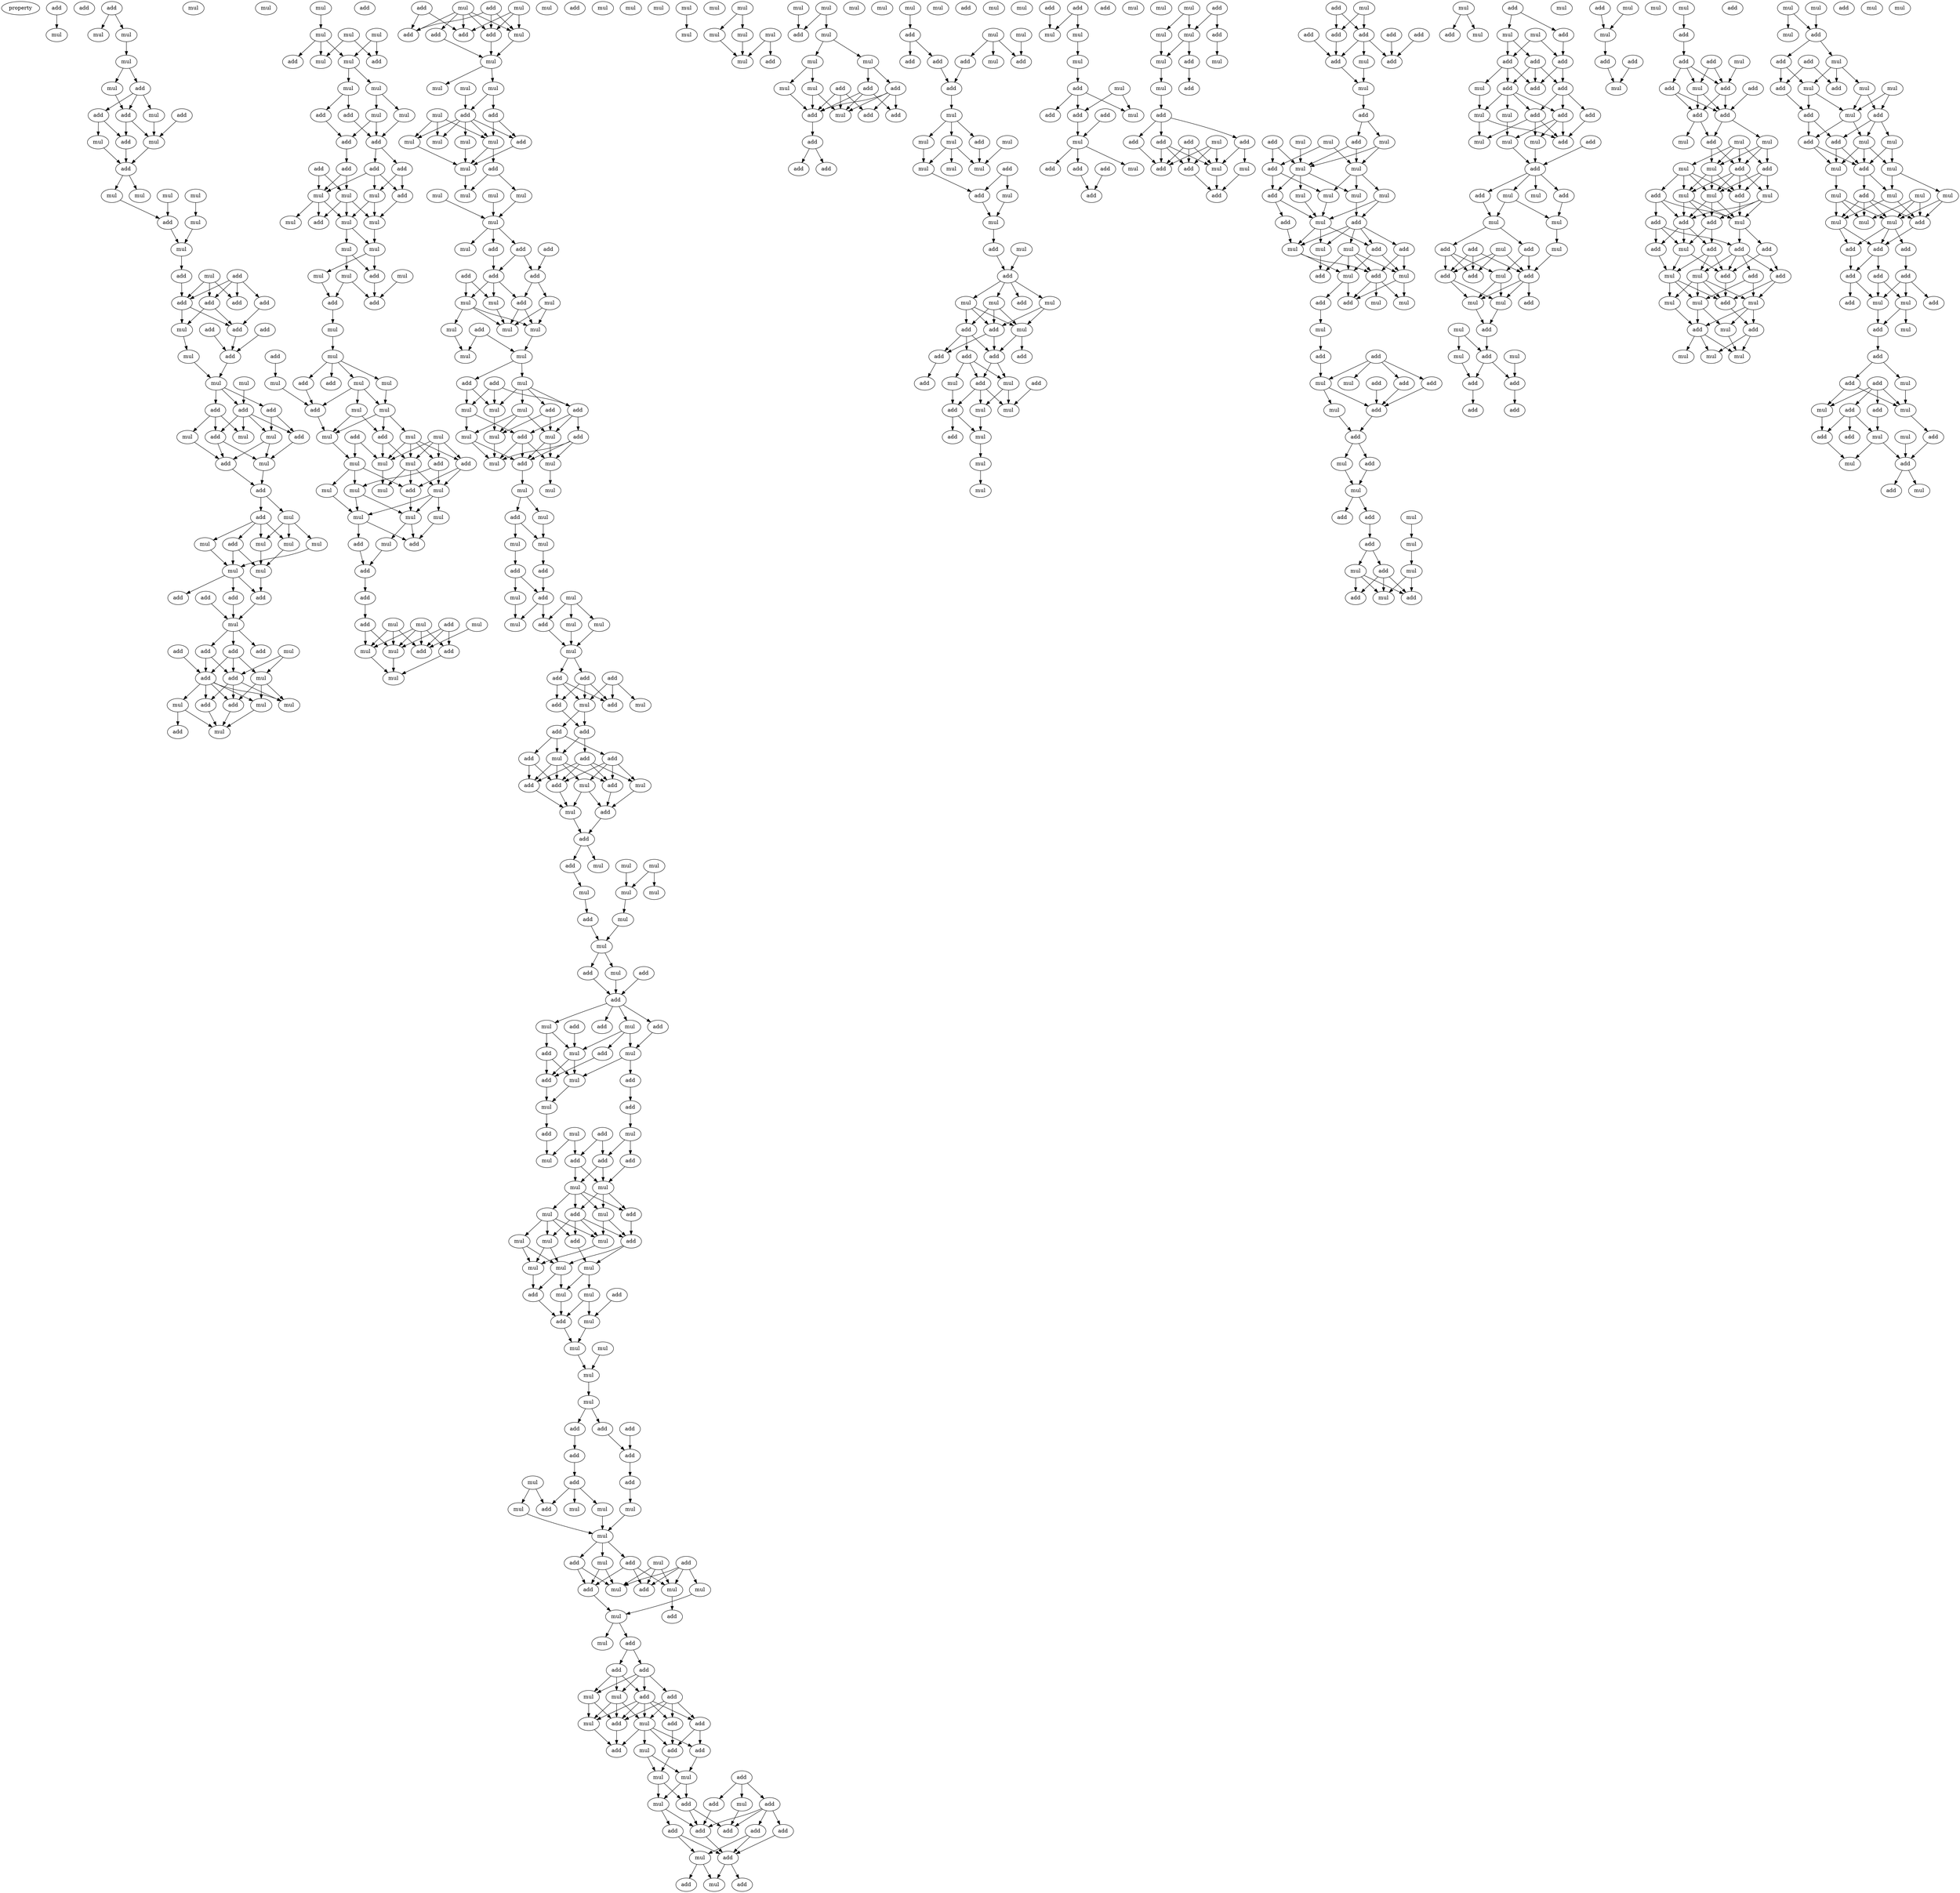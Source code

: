 digraph {
    node [fontcolor=black]
    property [mul=2,lf=1.8]
    0 [ label = add ];
    1 [ label = mul ];
    2 [ label = add ];
    3 [ label = add ];
    4 [ label = mul ];
    5 [ label = mul ];
    6 [ label = mul ];
    7 [ label = mul ];
    8 [ label = mul ];
    9 [ label = add ];
    10 [ label = add ];
    11 [ label = mul ];
    12 [ label = add ];
    13 [ label = add ];
    14 [ label = add ];
    15 [ label = mul ];
    16 [ label = mul ];
    17 [ label = mul ];
    18 [ label = add ];
    19 [ label = mul ];
    20 [ label = mul ];
    21 [ label = mul ];
    22 [ label = mul ];
    23 [ label = mul ];
    24 [ label = add ];
    25 [ label = mul ];
    26 [ label = mul ];
    27 [ label = add ];
    28 [ label = add ];
    29 [ label = add ];
    30 [ label = add ];
    31 [ label = add ];
    32 [ label = add ];
    33 [ label = add ];
    34 [ label = mul ];
    35 [ label = add ];
    36 [ label = add ];
    37 [ label = mul ];
    38 [ label = add ];
    39 [ label = mul ];
    40 [ label = mul ];
    41 [ label = add ];
    42 [ label = add ];
    43 [ label = add ];
    44 [ label = mul ];
    45 [ label = mul ];
    46 [ label = add ];
    47 [ label = add ];
    48 [ label = mul ];
    49 [ label = mul ];
    50 [ label = add ];
    51 [ label = add ];
    52 [ label = add ];
    53 [ label = mul ];
    54 [ label = mul ];
    55 [ label = mul ];
    56 [ label = add ];
    57 [ label = mul ];
    58 [ label = mul ];
    59 [ label = mul ];
    60 [ label = mul ];
    61 [ label = add ];
    62 [ label = add ];
    63 [ label = add ];
    64 [ label = add ];
    65 [ label = mul ];
    66 [ label = add ];
    67 [ label = mul ];
    68 [ label = add ];
    69 [ label = add ];
    70 [ label = add ];
    71 [ label = mul ];
    72 [ label = add ];
    73 [ label = add ];
    74 [ label = add ];
    75 [ label = mul ];
    76 [ label = add ];
    77 [ label = mul ];
    78 [ label = mul ];
    79 [ label = mul ];
    80 [ label = add ];
    81 [ label = mul ];
    82 [ label = mul ];
    83 [ label = mul ];
    84 [ label = mul ];
    85 [ label = add ];
    86 [ label = mul ];
    87 [ label = mul ];
    88 [ label = add ];
    89 [ label = mul ];
    90 [ label = mul ];
    91 [ label = add ];
    92 [ label = mul ];
    93 [ label = add ];
    94 [ label = mul ];
    95 [ label = add ];
    96 [ label = add ];
    97 [ label = add ];
    98 [ label = add ];
    99 [ label = add ];
    100 [ label = add ];
    101 [ label = mul ];
    102 [ label = mul ];
    103 [ label = mul ];
    104 [ label = add ];
    105 [ label = mul ];
    106 [ label = add ];
    107 [ label = mul ];
    108 [ label = mul ];
    109 [ label = mul ];
    110 [ label = mul ];
    111 [ label = mul ];
    112 [ label = mul ];
    113 [ label = add ];
    114 [ label = mul ];
    115 [ label = add ];
    116 [ label = add ];
    117 [ label = add ];
    118 [ label = mul ];
    119 [ label = mul ];
    120 [ label = add ];
    121 [ label = mul ];
    122 [ label = add ];
    123 [ label = add ];
    124 [ label = mul ];
    125 [ label = mul ];
    126 [ label = mul ];
    127 [ label = add ];
    128 [ label = mul ];
    129 [ label = mul ];
    130 [ label = mul ];
    131 [ label = add ];
    132 [ label = mul ];
    133 [ label = add ];
    134 [ label = mul ];
    135 [ label = mul ];
    136 [ label = add ];
    137 [ label = mul ];
    138 [ label = add ];
    139 [ label = mul ];
    140 [ label = mul ];
    141 [ label = mul ];
    142 [ label = mul ];
    143 [ label = add ];
    144 [ label = mul ];
    145 [ label = mul ];
    146 [ label = mul ];
    147 [ label = add ];
    148 [ label = add ];
    149 [ label = mul ];
    150 [ label = add ];
    151 [ label = add ];
    152 [ label = add ];
    153 [ label = mul ];
    154 [ label = mul ];
    155 [ label = add ];
    156 [ label = mul ];
    157 [ label = add ];
    158 [ label = add ];
    159 [ label = mul ];
    160 [ label = mul ];
    161 [ label = mul ];
    162 [ label = add ];
    163 [ label = mul ];
    164 [ label = add ];
    165 [ label = mul ];
    166 [ label = add ];
    167 [ label = add ];
    168 [ label = add ];
    169 [ label = add ];
    170 [ label = mul ];
    171 [ label = mul ];
    172 [ label = mul ];
    173 [ label = mul ];
    174 [ label = mul ];
    175 [ label = add ];
    176 [ label = mul ];
    177 [ label = add ];
    178 [ label = mul ];
    179 [ label = mul ];
    180 [ label = add ];
    181 [ label = mul ];
    182 [ label = mul ];
    183 [ label = mul ];
    184 [ label = add ];
    185 [ label = mul ];
    186 [ label = mul ];
    187 [ label = mul ];
    188 [ label = mul ];
    189 [ label = mul ];
    190 [ label = add ];
    191 [ label = add ];
    192 [ label = mul ];
    193 [ label = mul ];
    194 [ label = add ];
    195 [ label = add ];
    196 [ label = add ];
    197 [ label = add ];
    198 [ label = add ];
    199 [ label = mul ];
    200 [ label = mul ];
    201 [ label = add ];
    202 [ label = mul ];
    203 [ label = add ];
    204 [ label = mul ];
    205 [ label = mul ];
    206 [ label = mul ];
    207 [ label = mul ];
    208 [ label = mul ];
    209 [ label = mul ];
    210 [ label = add ];
    211 [ label = add ];
    212 [ label = add ];
    213 [ label = mul ];
    214 [ label = mul ];
    215 [ label = mul ];
    216 [ label = add ];
    217 [ label = add ];
    218 [ label = mul ];
    219 [ label = mul ];
    220 [ label = add ];
    221 [ label = mul ];
    222 [ label = mul ];
    223 [ label = add ];
    224 [ label = mul ];
    225 [ label = mul ];
    226 [ label = mul ];
    227 [ label = mul ];
    228 [ label = mul ];
    229 [ label = add ];
    230 [ label = mul ];
    231 [ label = mul ];
    232 [ label = add ];
    233 [ label = add ];
    234 [ label = mul ];
    235 [ label = add ];
    236 [ label = mul ];
    237 [ label = mul ];
    238 [ label = mul ];
    239 [ label = mul ];
    240 [ label = add ];
    241 [ label = mul ];
    242 [ label = mul ];
    243 [ label = add ];
    244 [ label = add ];
    245 [ label = add ];
    246 [ label = add ];
    247 [ label = mul ];
    248 [ label = add ];
    249 [ label = mul ];
    250 [ label = add ];
    251 [ label = add ];
    252 [ label = mul ];
    253 [ label = add ];
    254 [ label = add ];
    255 [ label = add ];
    256 [ label = add ];
    257 [ label = mul ];
    258 [ label = add ];
    259 [ label = add ];
    260 [ label = mul ];
    261 [ label = mul ];
    262 [ label = add ];
    263 [ label = add ];
    264 [ label = add ];
    265 [ label = mul ];
    266 [ label = mul ];
    267 [ label = mul ];
    268 [ label = mul ];
    269 [ label = mul ];
    270 [ label = mul ];
    271 [ label = add ];
    272 [ label = mul ];
    273 [ label = mul ];
    274 [ label = mul ];
    275 [ label = add ];
    276 [ label = add ];
    277 [ label = add ];
    278 [ label = mul ];
    279 [ label = add ];
    280 [ label = mul ];
    281 [ label = add ];
    282 [ label = add ];
    283 [ label = add ];
    284 [ label = add ];
    285 [ label = mul ];
    286 [ label = mul ];
    287 [ label = add ];
    288 [ label = add ];
    289 [ label = mul ];
    290 [ label = mul ];
    291 [ label = add ];
    292 [ label = add ];
    293 [ label = add ];
    294 [ label = mul ];
    295 [ label = mul ];
    296 [ label = add ];
    297 [ label = mul ];
    298 [ label = add ];
    299 [ label = add ];
    300 [ label = mul ];
    301 [ label = mul ];
    302 [ label = add ];
    303 [ label = mul ];
    304 [ label = add ];
    305 [ label = mul ];
    306 [ label = mul ];
    307 [ label = mul ];
    308 [ label = mul ];
    309 [ label = add ];
    310 [ label = add ];
    311 [ label = mul ];
    312 [ label = mul ];
    313 [ label = mul ];
    314 [ label = add ];
    315 [ label = add ];
    316 [ label = mul ];
    317 [ label = mul ];
    318 [ label = add ];
    319 [ label = mul ];
    320 [ label = mul ];
    321 [ label = mul ];
    322 [ label = mul ];
    323 [ label = mul ];
    324 [ label = mul ];
    325 [ label = add ];
    326 [ label = add ];
    327 [ label = add ];
    328 [ label = add ];
    329 [ label = add ];
    330 [ label = mul ];
    331 [ label = add ];
    332 [ label = add ];
    333 [ label = mul ];
    334 [ label = add ];
    335 [ label = mul ];
    336 [ label = mul ];
    337 [ label = mul ];
    338 [ label = mul ];
    339 [ label = add ];
    340 [ label = mul ];
    341 [ label = add ];
    342 [ label = add ];
    343 [ label = mul ];
    344 [ label = add ];
    345 [ label = mul ];
    346 [ label = mul ];
    347 [ label = add ];
    348 [ label = mul ];
    349 [ label = mul ];
    350 [ label = add ];
    351 [ label = mul ];
    352 [ label = mul ];
    353 [ label = add ];
    354 [ label = add ];
    355 [ label = add ];
    356 [ label = mul ];
    357 [ label = add ];
    358 [ label = mul ];
    359 [ label = mul ];
    360 [ label = add ];
    361 [ label = add ];
    362 [ label = mul ];
    363 [ label = mul ];
    364 [ label = add ];
    365 [ label = add ];
    366 [ label = add ];
    367 [ label = mul ];
    368 [ label = add ];
    369 [ label = add ];
    370 [ label = mul ];
    371 [ label = mul ];
    372 [ label = add ];
    373 [ label = add ];
    374 [ label = add ];
    375 [ label = mul ];
    376 [ label = mul ];
    377 [ label = add ];
    378 [ label = add ];
    379 [ label = add ];
    380 [ label = add ];
    381 [ label = add ];
    382 [ label = add ];
    383 [ label = mul ];
    384 [ label = add ];
    385 [ label = mul ];
    386 [ label = add ];
    387 [ label = mul ];
    388 [ label = add ];
    389 [ label = mul ];
    390 [ label = mul ];
    391 [ label = mul ];
    392 [ label = mul ];
    393 [ label = add ];
    394 [ label = mul ];
    395 [ label = mul ];
    396 [ label = mul ];
    397 [ label = add ];
    398 [ label = mul ];
    399 [ label = mul ];
    400 [ label = mul ];
    401 [ label = add ];
    402 [ label = mul ];
    403 [ label = mul ];
    404 [ label = add ];
    405 [ label = add ];
    406 [ label = mul ];
    407 [ label = add ];
    408 [ label = add ];
    409 [ label = add ];
    410 [ label = add ];
    411 [ label = add ];
    412 [ label = mul ];
    413 [ label = add ];
    414 [ label = mul ];
    415 [ label = mul ];
    416 [ label = mul ];
    417 [ label = mul ];
    418 [ label = add ];
    419 [ label = add ];
    420 [ label = mul ];
    421 [ label = add ];
    422 [ label = add ];
    423 [ label = add ];
    424 [ label = add ];
    425 [ label = mul ];
    426 [ label = mul ];
    427 [ label = add ];
    428 [ label = mul ];
    429 [ label = mul ];
    430 [ label = mul ];
    431 [ label = mul ];
    432 [ label = add ];
    433 [ label = mul ];
    434 [ label = mul ];
    435 [ label = add ];
    436 [ label = mul ];
    437 [ label = mul ];
    438 [ label = add ];
    439 [ label = add ];
    440 [ label = mul ];
    441 [ label = add ];
    442 [ label = mul ];
    443 [ label = mul ];
    444 [ label = add ];
    445 [ label = mul ];
    446 [ label = mul ];
    447 [ label = add ];
    448 [ label = add ];
    449 [ label = add ];
    450 [ label = add ];
    451 [ label = add ];
    452 [ label = add ];
    453 [ label = add ];
    454 [ label = mul ];
    455 [ label = add ];
    456 [ label = add ];
    457 [ label = mul ];
    458 [ label = add ];
    459 [ label = mul ];
    460 [ label = mul ];
    461 [ label = add ];
    462 [ label = mul ];
    463 [ label = mul ];
    464 [ label = mul ];
    465 [ label = mul ];
    466 [ label = mul ];
    467 [ label = add ];
    468 [ label = add ];
    469 [ label = add ];
    470 [ label = mul ];
    471 [ label = mul ];
    472 [ label = mul ];
    473 [ label = add ];
    474 [ label = mul ];
    475 [ label = add ];
    476 [ label = mul ];
    477 [ label = add ];
    478 [ label = add ];
    479 [ label = mul ];
    480 [ label = mul ];
    481 [ label = add ];
    482 [ label = add ];
    483 [ label = add ];
    484 [ label = mul ];
    485 [ label = mul ];
    486 [ label = add ];
    487 [ label = mul ];
    488 [ label = add ];
    489 [ label = add ];
    490 [ label = mul ];
    491 [ label = mul ];
    492 [ label = add ];
    493 [ label = mul ];
    494 [ label = mul ];
    495 [ label = add ];
    496 [ label = mul ];
    497 [ label = add ];
    498 [ label = add ];
    499 [ label = add ];
    500 [ label = add ];
    501 [ label = mul ];
    502 [ label = add ];
    503 [ label = mul ];
    504 [ label = mul ];
    505 [ label = add ];
    506 [ label = add ];
    507 [ label = add ];
    508 [ label = mul ];
    509 [ label = add ];
    510 [ label = add ];
    511 [ label = add ];
    512 [ label = add ];
    513 [ label = add ];
    514 [ label = add ];
    515 [ label = mul ];
    516 [ label = add ];
    517 [ label = add ];
    518 [ label = mul ];
    519 [ label = add ];
    520 [ label = mul ];
    521 [ label = add ];
    522 [ label = mul ];
    523 [ label = mul ];
    524 [ label = add ];
    525 [ label = mul ];
    526 [ label = mul ];
    527 [ label = add ];
    528 [ label = mul ];
    529 [ label = add ];
    530 [ label = mul ];
    531 [ label = mul ];
    532 [ label = mul ];
    533 [ label = add ];
    534 [ label = mul ];
    535 [ label = add ];
    536 [ label = add ];
    537 [ label = mul ];
    538 [ label = add ];
    539 [ label = mul ];
    540 [ label = mul ];
    541 [ label = add ];
    542 [ label = mul ];
    543 [ label = add ];
    544 [ label = mul ];
    545 [ label = add ];
    546 [ label = add ];
    547 [ label = mul ];
    548 [ label = mul ];
    549 [ label = mul ];
    550 [ label = add ];
    551 [ label = add ];
    552 [ label = add ];
    553 [ label = add ];
    554 [ label = mul ];
    555 [ label = add ];
    556 [ label = mul ];
    557 [ label = mul ];
    558 [ label = add ];
    559 [ label = add ];
    560 [ label = mul ];
    561 [ label = add ];
    562 [ label = mul ];
    563 [ label = mul ];
    564 [ label = add ];
    565 [ label = add ];
    566 [ label = add ];
    567 [ label = mul ];
    568 [ label = mul ];
    569 [ label = add ];
    570 [ label = mul ];
    571 [ label = mul ];
    572 [ label = add ];
    573 [ label = add ];
    574 [ label = mul ];
    575 [ label = add ];
    576 [ label = mul ];
    577 [ label = add ];
    578 [ label = mul ];
    579 [ label = mul ];
    580 [ label = add ];
    581 [ label = add ];
    582 [ label = add ];
    583 [ label = add ];
    584 [ label = add ];
    585 [ label = add ];
    586 [ label = add ];
    587 [ label = mul ];
    588 [ label = add ];
    589 [ label = add ];
    590 [ label = add ];
    591 [ label = mul ];
    592 [ label = mul ];
    593 [ label = mul ];
    594 [ label = add ];
    595 [ label = mul ];
    596 [ label = add ];
    597 [ label = mul ];
    598 [ label = add ];
    599 [ label = add ];
    600 [ label = mul ];
    601 [ label = mul ];
    602 [ label = add ];
    603 [ label = mul ];
    604 [ label = mul ];
    605 [ label = mul ];
    606 [ label = mul ];
    607 [ label = add ];
    608 [ label = add ];
    609 [ label = add ];
    610 [ label = mul ];
    611 [ label = add ];
    612 [ label = add ];
    613 [ label = add ];
    614 [ label = mul ];
    615 [ label = add ];
    616 [ label = mul ];
    617 [ label = add ];
    618 [ label = mul ];
    619 [ label = mul ];
    620 [ label = add ];
    621 [ label = mul ];
    622 [ label = add ];
    623 [ label = add ];
    624 [ label = add ];
    625 [ label = mul ];
    626 [ label = add ];
    627 [ label = add ];
    628 [ label = mul ];
    629 [ label = mul ];
    630 [ label = add ];
    631 [ label = add ];
    632 [ label = mul ];
    633 [ label = mul ];
    634 [ label = mul ];
    635 [ label = add ];
    636 [ label = mul ];
    637 [ label = add ];
    638 [ label = add ];
    639 [ label = add ];
    640 [ label = add ];
    641 [ label = mul ];
    642 [ label = add ];
    643 [ label = add ];
    644 [ label = add ];
    645 [ label = add ];
    646 [ label = mul ];
    647 [ label = mul ];
    648 [ label = add ];
    649 [ label = mul ];
    650 [ label = add ];
    651 [ label = mul ];
    652 [ label = add ];
    653 [ label = mul ];
    654 [ label = mul ];
    655 [ label = add ];
    656 [ label = add ];
    657 [ label = mul ];
    658 [ label = mul ];
    659 [ label = add ];
    660 [ label = add ];
    661 [ label = mul ];
    662 [ label = add ];
    663 [ label = add ];
    664 [ label = add ];
    665 [ label = mul ];
    666 [ label = add ];
    667 [ label = add ];
    668 [ label = mul ];
    669 [ label = mul ];
    670 [ label = add ];
    671 [ label = add ];
    672 [ label = add ];
    673 [ label = mul ];
    674 [ label = add ];
    675 [ label = mul ];
    676 [ label = mul ];
    677 [ label = mul ];
    678 [ label = add ];
    679 [ label = add ];
    680 [ label = mul ];
    681 [ label = mul ];
    682 [ label = mul ];
    683 [ label = mul ];
    684 [ label = mul ];
    685 [ label = mul ];
    686 [ label = add ];
    687 [ label = mul ];
    688 [ label = add ];
    689 [ label = add ];
    690 [ label = add ];
    691 [ label = add ];
    692 [ label = mul ];
    693 [ label = mul ];
    694 [ label = mul ];
    695 [ label = mul ];
    696 [ label = add ];
    697 [ label = add ];
    698 [ label = add ];
    699 [ label = add ];
    700 [ label = add ];
    701 [ label = mul ];
    702 [ label = mul ];
    703 [ label = add ];
    704 [ label = mul ];
    705 [ label = mul ];
    706 [ label = mul ];
    707 [ label = mul ];
    708 [ label = add ];
    709 [ label = mul ];
    710 [ label = mul ];
    711 [ label = mul ];
    712 [ label = add ];
    713 [ label = mul ];
    714 [ label = mul ];
    715 [ label = add ];
    716 [ label = add ];
    717 [ label = add ];
    718 [ label = add ];
    719 [ label = add ];
    720 [ label = add ];
    721 [ label = mul ];
    722 [ label = mul ];
    723 [ label = add ];
    724 [ label = add ];
    725 [ label = mul ];
    726 [ label = add ];
    727 [ label = add ];
    728 [ label = add ];
    729 [ label = add ];
    730 [ label = mul ];
    731 [ label = add ];
    732 [ label = mul ];
    733 [ label = add ];
    734 [ label = mul ];
    735 [ label = add ];
    736 [ label = add ];
    737 [ label = mul ];
    738 [ label = add ];
    739 [ label = mul ];
    740 [ label = mul ];
    741 [ label = add ];
    742 [ label = mul ];
    743 [ label = add ];
    744 [ label = mul ];
    745 [ label = mul ];
    0 -> 1 [ name = 0 ];
    3 -> 5 [ name = 1 ];
    3 -> 6 [ name = 2 ];
    6 -> 7 [ name = 3 ];
    7 -> 8 [ name = 4 ];
    7 -> 9 [ name = 5 ];
    8 -> 12 [ name = 6 ];
    9 -> 10 [ name = 7 ];
    9 -> 11 [ name = 8 ];
    9 -> 12 [ name = 9 ];
    10 -> 14 [ name = 10 ];
    10 -> 15 [ name = 11 ];
    11 -> 16 [ name = 12 ];
    12 -> 14 [ name = 13 ];
    12 -> 16 [ name = 14 ];
    13 -> 16 [ name = 15 ];
    14 -> 18 [ name = 16 ];
    15 -> 18 [ name = 17 ];
    16 -> 18 [ name = 18 ];
    18 -> 19 [ name = 19 ];
    18 -> 22 [ name = 20 ];
    19 -> 24 [ name = 21 ];
    20 -> 23 [ name = 22 ];
    21 -> 24 [ name = 23 ];
    23 -> 25 [ name = 24 ];
    24 -> 25 [ name = 25 ];
    25 -> 27 [ name = 26 ];
    26 -> 29 [ name = 27 ];
    26 -> 30 [ name = 28 ];
    26 -> 31 [ name = 29 ];
    27 -> 30 [ name = 30 ];
    28 -> 29 [ name = 31 ];
    28 -> 30 [ name = 32 ];
    28 -> 31 [ name = 33 ];
    28 -> 32 [ name = 34 ];
    29 -> 34 [ name = 35 ];
    29 -> 35 [ name = 36 ];
    30 -> 34 [ name = 37 ];
    30 -> 35 [ name = 38 ];
    32 -> 35 [ name = 39 ];
    33 -> 38 [ name = 40 ];
    34 -> 37 [ name = 41 ];
    35 -> 38 [ name = 42 ];
    36 -> 38 [ name = 43 ];
    37 -> 40 [ name = 44 ];
    38 -> 40 [ name = 45 ];
    39 -> 43 [ name = 46 ];
    40 -> 41 [ name = 47 ];
    40 -> 42 [ name = 48 ];
    40 -> 43 [ name = 49 ];
    41 -> 44 [ name = 50 ];
    41 -> 45 [ name = 51 ];
    41 -> 47 [ name = 52 ];
    42 -> 46 [ name = 53 ];
    42 -> 48 [ name = 54 ];
    43 -> 45 [ name = 55 ];
    43 -> 46 [ name = 56 ];
    43 -> 47 [ name = 57 ];
    43 -> 48 [ name = 58 ];
    44 -> 50 [ name = 59 ];
    46 -> 49 [ name = 60 ];
    47 -> 49 [ name = 61 ];
    47 -> 50 [ name = 62 ];
    48 -> 49 [ name = 63 ];
    48 -> 50 [ name = 64 ];
    49 -> 51 [ name = 65 ];
    50 -> 51 [ name = 66 ];
    51 -> 52 [ name = 67 ];
    51 -> 53 [ name = 68 ];
    52 -> 54 [ name = 69 ];
    52 -> 55 [ name = 70 ];
    52 -> 56 [ name = 71 ];
    52 -> 57 [ name = 72 ];
    53 -> 55 [ name = 73 ];
    53 -> 57 [ name = 74 ];
    53 -> 58 [ name = 75 ];
    54 -> 60 [ name = 76 ];
    55 -> 59 [ name = 77 ];
    56 -> 59 [ name = 78 ];
    56 -> 60 [ name = 79 ];
    57 -> 59 [ name = 80 ];
    58 -> 60 [ name = 81 ];
    59 -> 62 [ name = 82 ];
    60 -> 61 [ name = 83 ];
    60 -> 62 [ name = 84 ];
    60 -> 64 [ name = 85 ];
    62 -> 65 [ name = 86 ];
    63 -> 65 [ name = 87 ];
    64 -> 65 [ name = 88 ];
    65 -> 68 [ name = 89 ];
    65 -> 69 [ name = 90 ];
    65 -> 70 [ name = 91 ];
    66 -> 72 [ name = 92 ];
    67 -> 71 [ name = 93 ];
    67 -> 73 [ name = 94 ];
    69 -> 72 [ name = 95 ];
    69 -> 73 [ name = 96 ];
    70 -> 71 [ name = 97 ];
    70 -> 72 [ name = 98 ];
    70 -> 73 [ name = 99 ];
    71 -> 74 [ name = 100 ];
    71 -> 77 [ name = 101 ];
    71 -> 78 [ name = 102 ];
    72 -> 74 [ name = 103 ];
    72 -> 75 [ name = 104 ];
    72 -> 76 [ name = 105 ];
    72 -> 77 [ name = 106 ];
    72 -> 78 [ name = 107 ];
    73 -> 74 [ name = 108 ];
    73 -> 76 [ name = 109 ];
    73 -> 78 [ name = 110 ];
    74 -> 79 [ name = 111 ];
    75 -> 79 [ name = 112 ];
    75 -> 80 [ name = 113 ];
    76 -> 79 [ name = 114 ];
    77 -> 79 [ name = 115 ];
    81 -> 82 [ name = 116 ];
    82 -> 86 [ name = 117 ];
    82 -> 87 [ name = 118 ];
    82 -> 88 [ name = 119 ];
    83 -> 85 [ name = 120 ];
    83 -> 86 [ name = 121 ];
    84 -> 85 [ name = 122 ];
    84 -> 87 [ name = 123 ];
    87 -> 89 [ name = 124 ];
    87 -> 90 [ name = 125 ];
    89 -> 92 [ name = 126 ];
    89 -> 94 [ name = 127 ];
    90 -> 91 [ name = 128 ];
    90 -> 93 [ name = 129 ];
    91 -> 96 [ name = 130 ];
    92 -> 95 [ name = 131 ];
    92 -> 96 [ name = 132 ];
    93 -> 95 [ name = 133 ];
    94 -> 96 [ name = 134 ];
    95 -> 99 [ name = 135 ];
    96 -> 98 [ name = 136 ];
    96 -> 100 [ name = 137 ];
    97 -> 101 [ name = 138 ];
    97 -> 102 [ name = 139 ];
    98 -> 103 [ name = 140 ];
    98 -> 104 [ name = 141 ];
    99 -> 101 [ name = 142 ];
    99 -> 102 [ name = 143 ];
    100 -> 102 [ name = 144 ];
    100 -> 103 [ name = 145 ];
    100 -> 104 [ name = 146 ];
    101 -> 105 [ name = 147 ];
    101 -> 106 [ name = 148 ];
    101 -> 107 [ name = 149 ];
    102 -> 105 [ name = 150 ];
    102 -> 106 [ name = 151 ];
    102 -> 108 [ name = 152 ];
    103 -> 105 [ name = 153 ];
    103 -> 107 [ name = 154 ];
    104 -> 107 [ name = 155 ];
    105 -> 109 [ name = 156 ];
    105 -> 110 [ name = 157 ];
    107 -> 109 [ name = 158 ];
    109 -> 112 [ name = 159 ];
    109 -> 113 [ name = 160 ];
    110 -> 113 [ name = 161 ];
    110 -> 114 [ name = 162 ];
    111 -> 115 [ name = 163 ];
    112 -> 116 [ name = 164 ];
    113 -> 115 [ name = 165 ];
    114 -> 115 [ name = 166 ];
    114 -> 116 [ name = 167 ];
    116 -> 118 [ name = 168 ];
    118 -> 119 [ name = 169 ];
    119 -> 122 [ name = 170 ];
    119 -> 123 [ name = 171 ];
    119 -> 124 [ name = 172 ];
    119 -> 125 [ name = 173 ];
    120 -> 121 [ name = 174 ];
    121 -> 127 [ name = 175 ];
    123 -> 127 [ name = 176 ];
    124 -> 126 [ name = 177 ];
    124 -> 127 [ name = 178 ];
    124 -> 128 [ name = 179 ];
    125 -> 128 [ name = 180 ];
    126 -> 129 [ name = 181 ];
    126 -> 133 [ name = 182 ];
    127 -> 129 [ name = 183 ];
    128 -> 129 [ name = 184 ];
    128 -> 132 [ name = 185 ];
    128 -> 133 [ name = 186 ];
    129 -> 137 [ name = 187 ];
    130 -> 134 [ name = 188 ];
    130 -> 135 [ name = 189 ];
    130 -> 136 [ name = 190 ];
    130 -> 138 [ name = 191 ];
    131 -> 134 [ name = 192 ];
    131 -> 137 [ name = 193 ];
    132 -> 134 [ name = 194 ];
    132 -> 135 [ name = 195 ];
    132 -> 136 [ name = 196 ];
    132 -> 138 [ name = 197 ];
    133 -> 134 [ name = 198 ];
    133 -> 135 [ name = 199 ];
    134 -> 139 [ name = 200 ];
    135 -> 139 [ name = 201 ];
    135 -> 141 [ name = 202 ];
    135 -> 143 [ name = 203 ];
    136 -> 141 [ name = 204 ];
    136 -> 142 [ name = 205 ];
    137 -> 140 [ name = 206 ];
    137 -> 142 [ name = 207 ];
    137 -> 143 [ name = 208 ];
    138 -> 141 [ name = 209 ];
    138 -> 143 [ name = 210 ];
    140 -> 144 [ name = 211 ];
    141 -> 144 [ name = 212 ];
    141 -> 145 [ name = 213 ];
    141 -> 146 [ name = 214 ];
    142 -> 144 [ name = 215 ];
    142 -> 146 [ name = 216 ];
    143 -> 146 [ name = 217 ];
    144 -> 147 [ name = 218 ];
    144 -> 148 [ name = 219 ];
    145 -> 147 [ name = 220 ];
    146 -> 147 [ name = 221 ];
    146 -> 149 [ name = 222 ];
    148 -> 150 [ name = 223 ];
    149 -> 150 [ name = 224 ];
    150 -> 151 [ name = 225 ];
    151 -> 152 [ name = 226 ];
    152 -> 159 [ name = 227 ];
    152 -> 160 [ name = 228 ];
    153 -> 157 [ name = 229 ];
    153 -> 158 [ name = 230 ];
    153 -> 159 [ name = 231 ];
    153 -> 160 [ name = 232 ];
    154 -> 157 [ name = 233 ];
    154 -> 159 [ name = 234 ];
    154 -> 160 [ name = 235 ];
    155 -> 157 [ name = 236 ];
    155 -> 158 [ name = 237 ];
    155 -> 159 [ name = 238 ];
    156 -> 157 [ name = 239 ];
    158 -> 161 [ name = 240 ];
    159 -> 161 [ name = 241 ];
    160 -> 161 [ name = 242 ];
    162 -> 166 [ name = 243 ];
    162 -> 169 [ name = 244 ];
    162 -> 170 [ name = 245 ];
    163 -> 168 [ name = 246 ];
    163 -> 169 [ name = 247 ];
    163 -> 170 [ name = 248 ];
    164 -> 166 [ name = 249 ];
    164 -> 168 [ name = 250 ];
    165 -> 166 [ name = 251 ];
    165 -> 167 [ name = 252 ];
    165 -> 168 [ name = 253 ];
    165 -> 169 [ name = 254 ];
    165 -> 170 [ name = 255 ];
    167 -> 171 [ name = 256 ];
    169 -> 171 [ name = 257 ];
    170 -> 171 [ name = 258 ];
    171 -> 173 [ name = 259 ];
    171 -> 174 [ name = 260 ];
    172 -> 175 [ name = 261 ];
    173 -> 175 [ name = 262 ];
    173 -> 177 [ name = 263 ];
    175 -> 178 [ name = 264 ];
    175 -> 179 [ name = 265 ];
    175 -> 180 [ name = 266 ];
    175 -> 181 [ name = 267 ];
    175 -> 182 [ name = 268 ];
    176 -> 178 [ name = 269 ];
    176 -> 181 [ name = 270 ];
    176 -> 182 [ name = 271 ];
    177 -> 180 [ name = 272 ];
    177 -> 182 [ name = 273 ];
    179 -> 183 [ name = 274 ];
    180 -> 183 [ name = 275 ];
    181 -> 183 [ name = 276 ];
    182 -> 183 [ name = 277 ];
    182 -> 184 [ name = 278 ];
    183 -> 187 [ name = 279 ];
    184 -> 187 [ name = 280 ];
    184 -> 188 [ name = 281 ];
    185 -> 189 [ name = 282 ];
    186 -> 189 [ name = 283 ];
    188 -> 189 [ name = 284 ];
    189 -> 190 [ name = 285 ];
    189 -> 192 [ name = 286 ];
    189 -> 194 [ name = 287 ];
    190 -> 195 [ name = 288 ];
    190 -> 196 [ name = 289 ];
    191 -> 195 [ name = 290 ];
    194 -> 196 [ name = 291 ];
    195 -> 199 [ name = 292 ];
    195 -> 201 [ name = 293 ];
    196 -> 200 [ name = 294 ];
    196 -> 201 [ name = 295 ];
    196 -> 202 [ name = 296 ];
    197 -> 200 [ name = 297 ];
    197 -> 202 [ name = 298 ];
    199 -> 204 [ name = 299 ];
    199 -> 206 [ name = 300 ];
    200 -> 204 [ name = 301 ];
    200 -> 205 [ name = 302 ];
    200 -> 206 [ name = 303 ];
    201 -> 204 [ name = 304 ];
    201 -> 206 [ name = 305 ];
    202 -> 206 [ name = 306 ];
    203 -> 207 [ name = 307 ];
    203 -> 208 [ name = 308 ];
    204 -> 208 [ name = 309 ];
    205 -> 207 [ name = 310 ];
    208 -> 209 [ name = 311 ];
    208 -> 211 [ name = 312 ];
    209 -> 212 [ name = 313 ];
    209 -> 213 [ name = 314 ];
    209 -> 214 [ name = 315 ];
    209 -> 216 [ name = 316 ];
    210 -> 214 [ name = 317 ];
    210 -> 215 [ name = 318 ];
    210 -> 216 [ name = 319 ];
    211 -> 214 [ name = 320 ];
    211 -> 215 [ name = 321 ];
    212 -> 219 [ name = 322 ];
    212 -> 221 [ name = 323 ];
    213 -> 218 [ name = 324 ];
    213 -> 219 [ name = 325 ];
    213 -> 221 [ name = 326 ];
    214 -> 219 [ name = 327 ];
    215 -> 218 [ name = 328 ];
    215 -> 220 [ name = 329 ];
    216 -> 217 [ name = 330 ];
    216 -> 220 [ name = 331 ];
    216 -> 221 [ name = 332 ];
    217 -> 222 [ name = 333 ];
    217 -> 223 [ name = 334 ];
    217 -> 224 [ name = 335 ];
    218 -> 222 [ name = 336 ];
    218 -> 223 [ name = 337 ];
    219 -> 222 [ name = 338 ];
    220 -> 222 [ name = 339 ];
    220 -> 223 [ name = 340 ];
    220 -> 224 [ name = 341 ];
    221 -> 223 [ name = 342 ];
    221 -> 224 [ name = 343 ];
    223 -> 226 [ name = 344 ];
    224 -> 225 [ name = 345 ];
    226 -> 227 [ name = 346 ];
    226 -> 229 [ name = 347 ];
    227 -> 231 [ name = 348 ];
    229 -> 230 [ name = 349 ];
    229 -> 231 [ name = 350 ];
    230 -> 232 [ name = 351 ];
    231 -> 233 [ name = 352 ];
    232 -> 235 [ name = 353 ];
    232 -> 237 [ name = 354 ];
    233 -> 235 [ name = 355 ];
    234 -> 239 [ name = 356 ];
    234 -> 240 [ name = 357 ];
    234 -> 241 [ name = 358 ];
    235 -> 238 [ name = 359 ];
    235 -> 240 [ name = 360 ];
    237 -> 238 [ name = 361 ];
    239 -> 242 [ name = 362 ];
    240 -> 242 [ name = 363 ];
    241 -> 242 [ name = 364 ];
    242 -> 244 [ name = 365 ];
    242 -> 245 [ name = 366 ];
    243 -> 246 [ name = 367 ];
    243 -> 247 [ name = 368 ];
    243 -> 249 [ name = 369 ];
    244 -> 246 [ name = 370 ];
    244 -> 248 [ name = 371 ];
    244 -> 249 [ name = 372 ];
    245 -> 246 [ name = 373 ];
    245 -> 248 [ name = 374 ];
    245 -> 249 [ name = 375 ];
    248 -> 250 [ name = 376 ];
    249 -> 250 [ name = 377 ];
    249 -> 251 [ name = 378 ];
    250 -> 252 [ name = 379 ];
    250 -> 255 [ name = 380 ];
    251 -> 252 [ name = 381 ];
    251 -> 253 [ name = 382 ];
    251 -> 254 [ name = 383 ];
    252 -> 256 [ name = 384 ];
    252 -> 257 [ name = 385 ];
    252 -> 258 [ name = 386 ];
    252 -> 259 [ name = 387 ];
    253 -> 256 [ name = 388 ];
    253 -> 258 [ name = 389 ];
    254 -> 256 [ name = 390 ];
    254 -> 257 [ name = 391 ];
    254 -> 259 [ name = 392 ];
    254 -> 260 [ name = 393 ];
    255 -> 256 [ name = 394 ];
    255 -> 258 [ name = 395 ];
    255 -> 259 [ name = 396 ];
    255 -> 260 [ name = 397 ];
    256 -> 261 [ name = 398 ];
    257 -> 261 [ name = 399 ];
    257 -> 262 [ name = 400 ];
    258 -> 261 [ name = 401 ];
    259 -> 262 [ name = 402 ];
    260 -> 262 [ name = 403 ];
    261 -> 263 [ name = 404 ];
    262 -> 263 [ name = 405 ];
    263 -> 264 [ name = 406 ];
    263 -> 265 [ name = 407 ];
    264 -> 270 [ name = 408 ];
    266 -> 269 [ name = 409 ];
    267 -> 268 [ name = 410 ];
    267 -> 269 [ name = 411 ];
    269 -> 272 [ name = 412 ];
    270 -> 271 [ name = 413 ];
    271 -> 273 [ name = 414 ];
    272 -> 273 [ name = 415 ];
    273 -> 274 [ name = 416 ];
    273 -> 275 [ name = 417 ];
    274 -> 277 [ name = 418 ];
    275 -> 277 [ name = 419 ];
    276 -> 277 [ name = 420 ];
    277 -> 278 [ name = 421 ];
    277 -> 279 [ name = 422 ];
    277 -> 280 [ name = 423 ];
    277 -> 282 [ name = 424 ];
    278 -> 284 [ name = 425 ];
    278 -> 285 [ name = 426 ];
    278 -> 286 [ name = 427 ];
    279 -> 286 [ name = 428 ];
    280 -> 283 [ name = 429 ];
    280 -> 285 [ name = 430 ];
    281 -> 285 [ name = 431 ];
    283 -> 287 [ name = 432 ];
    283 -> 289 [ name = 433 ];
    284 -> 287 [ name = 434 ];
    285 -> 287 [ name = 435 ];
    285 -> 289 [ name = 436 ];
    286 -> 288 [ name = 437 ];
    286 -> 289 [ name = 438 ];
    287 -> 290 [ name = 439 ];
    288 -> 291 [ name = 440 ];
    289 -> 290 [ name = 441 ];
    290 -> 292 [ name = 442 ];
    291 -> 294 [ name = 443 ];
    292 -> 297 [ name = 444 ];
    293 -> 296 [ name = 445 ];
    293 -> 299 [ name = 446 ];
    294 -> 298 [ name = 447 ];
    294 -> 299 [ name = 448 ];
    295 -> 296 [ name = 449 ];
    295 -> 297 [ name = 450 ];
    296 -> 300 [ name = 451 ];
    296 -> 301 [ name = 452 ];
    298 -> 300 [ name = 453 ];
    299 -> 300 [ name = 454 ];
    299 -> 301 [ name = 455 ];
    300 -> 302 [ name = 456 ];
    300 -> 304 [ name = 457 ];
    300 -> 305 [ name = 458 ];
    301 -> 302 [ name = 459 ];
    301 -> 303 [ name = 460 ];
    301 -> 304 [ name = 461 ];
    301 -> 305 [ name = 462 ];
    302 -> 306 [ name = 463 ];
    302 -> 307 [ name = 464 ];
    302 -> 309 [ name = 465 ];
    302 -> 310 [ name = 466 ];
    303 -> 306 [ name = 467 ];
    303 -> 307 [ name = 468 ];
    303 -> 308 [ name = 469 ];
    303 -> 310 [ name = 470 ];
    304 -> 309 [ name = 471 ];
    305 -> 307 [ name = 472 ];
    305 -> 309 [ name = 473 ];
    306 -> 312 [ name = 474 ];
    306 -> 313 [ name = 475 ];
    307 -> 313 [ name = 476 ];
    308 -> 312 [ name = 477 ];
    308 -> 313 [ name = 478 ];
    309 -> 311 [ name = 479 ];
    309 -> 312 [ name = 480 ];
    310 -> 311 [ name = 481 ];
    311 -> 316 [ name = 482 ];
    311 -> 317 [ name = 483 ];
    312 -> 315 [ name = 484 ];
    312 -> 317 [ name = 485 ];
    313 -> 315 [ name = 486 ];
    314 -> 319 [ name = 487 ];
    315 -> 318 [ name = 488 ];
    316 -> 318 [ name = 489 ];
    316 -> 319 [ name = 490 ];
    317 -> 318 [ name = 491 ];
    318 -> 320 [ name = 492 ];
    319 -> 320 [ name = 493 ];
    320 -> 323 [ name = 494 ];
    321 -> 323 [ name = 495 ];
    323 -> 324 [ name = 496 ];
    324 -> 325 [ name = 497 ];
    324 -> 327 [ name = 498 ];
    325 -> 328 [ name = 499 ];
    326 -> 328 [ name = 500 ];
    327 -> 329 [ name = 501 ];
    328 -> 331 [ name = 502 ];
    329 -> 332 [ name = 503 ];
    330 -> 334 [ name = 504 ];
    330 -> 335 [ name = 505 ];
    331 -> 336 [ name = 506 ];
    332 -> 333 [ name = 507 ];
    332 -> 334 [ name = 508 ];
    332 -> 337 [ name = 509 ];
    335 -> 338 [ name = 510 ];
    336 -> 338 [ name = 511 ];
    337 -> 338 [ name = 512 ];
    338 -> 341 [ name = 513 ];
    338 -> 342 [ name = 514 ];
    338 -> 343 [ name = 515 ];
    339 -> 345 [ name = 516 ];
    339 -> 346 [ name = 517 ];
    339 -> 347 [ name = 518 ];
    339 -> 348 [ name = 519 ];
    340 -> 346 [ name = 520 ];
    340 -> 347 [ name = 521 ];
    340 -> 348 [ name = 522 ];
    341 -> 344 [ name = 523 ];
    341 -> 346 [ name = 524 ];
    341 -> 347 [ name = 525 ];
    342 -> 344 [ name = 526 ];
    342 -> 348 [ name = 527 ];
    343 -> 344 [ name = 528 ];
    343 -> 348 [ name = 529 ];
    344 -> 349 [ name = 530 ];
    345 -> 349 [ name = 531 ];
    346 -> 350 [ name = 532 ];
    349 -> 351 [ name = 533 ];
    349 -> 353 [ name = 534 ];
    352 -> 356 [ name = 535 ];
    353 -> 354 [ name = 536 ];
    353 -> 355 [ name = 537 ];
    354 -> 358 [ name = 538 ];
    354 -> 359 [ name = 539 ];
    354 -> 360 [ name = 540 ];
    355 -> 357 [ name = 541 ];
    355 -> 358 [ name = 542 ];
    355 -> 359 [ name = 543 ];
    355 -> 360 [ name = 544 ];
    357 -> 361 [ name = 545 ];
    357 -> 363 [ name = 546 ];
    357 -> 364 [ name = 547 ];
    357 -> 365 [ name = 548 ];
    358 -> 361 [ name = 549 ];
    358 -> 362 [ name = 550 ];
    358 -> 363 [ name = 551 ];
    359 -> 361 [ name = 552 ];
    359 -> 362 [ name = 553 ];
    360 -> 361 [ name = 554 ];
    360 -> 362 [ name = 555 ];
    360 -> 363 [ name = 556 ];
    360 -> 364 [ name = 557 ];
    360 -> 365 [ name = 558 ];
    361 -> 368 [ name = 559 ];
    362 -> 368 [ name = 560 ];
    363 -> 366 [ name = 561 ];
    363 -> 367 [ name = 562 ];
    363 -> 368 [ name = 563 ];
    363 -> 369 [ name = 564 ];
    364 -> 366 [ name = 565 ];
    364 -> 369 [ name = 566 ];
    365 -> 366 [ name = 567 ];
    366 -> 371 [ name = 568 ];
    367 -> 370 [ name = 569 ];
    367 -> 371 [ name = 570 ];
    369 -> 370 [ name = 571 ];
    370 -> 373 [ name = 572 ];
    370 -> 376 [ name = 573 ];
    371 -> 373 [ name = 574 ];
    371 -> 376 [ name = 575 ];
    372 -> 374 [ name = 576 ];
    372 -> 375 [ name = 577 ];
    372 -> 377 [ name = 578 ];
    373 -> 378 [ name = 579 ];
    373 -> 381 [ name = 580 ];
    374 -> 378 [ name = 581 ];
    374 -> 380 [ name = 582 ];
    374 -> 381 [ name = 583 ];
    374 -> 382 [ name = 584 ];
    375 -> 381 [ name = 585 ];
    376 -> 378 [ name = 586 ];
    376 -> 379 [ name = 587 ];
    377 -> 378 [ name = 588 ];
    378 -> 384 [ name = 589 ];
    379 -> 383 [ name = 590 ];
    379 -> 384 [ name = 591 ];
    380 -> 384 [ name = 592 ];
    382 -> 383 [ name = 593 ];
    382 -> 384 [ name = 594 ];
    383 -> 385 [ name = 595 ];
    383 -> 388 [ name = 596 ];
    384 -> 385 [ name = 597 ];
    384 -> 386 [ name = 598 ];
    389 -> 391 [ name = 599 ];
    389 -> 392 [ name = 600 ];
    390 -> 393 [ name = 601 ];
    390 -> 394 [ name = 602 ];
    391 -> 394 [ name = 603 ];
    392 -> 394 [ name = 604 ];
    395 -> 397 [ name = 605 ];
    396 -> 397 [ name = 606 ];
    396 -> 398 [ name = 607 ];
    398 -> 399 [ name = 608 ];
    398 -> 400 [ name = 609 ];
    399 -> 402 [ name = 610 ];
    399 -> 403 [ name = 611 ];
    400 -> 404 [ name = 612 ];
    400 -> 405 [ name = 613 ];
    401 -> 406 [ name = 614 ];
    401 -> 407 [ name = 615 ];
    401 -> 409 [ name = 616 ];
    402 -> 406 [ name = 617 ];
    402 -> 407 [ name = 618 ];
    403 -> 407 [ name = 619 ];
    404 -> 406 [ name = 620 ];
    404 -> 407 [ name = 621 ];
    404 -> 408 [ name = 622 ];
    404 -> 409 [ name = 623 ];
    405 -> 406 [ name = 624 ];
    405 -> 407 [ name = 625 ];
    405 -> 408 [ name = 626 ];
    407 -> 410 [ name = 627 ];
    410 -> 411 [ name = 628 ];
    410 -> 413 [ name = 629 ];
    415 -> 418 [ name = 630 ];
    416 -> 420 [ name = 631 ];
    416 -> 421 [ name = 632 ];
    416 -> 423 [ name = 633 ];
    417 -> 423 [ name = 634 ];
    418 -> 419 [ name = 635 ];
    418 -> 422 [ name = 636 ];
    421 -> 424 [ name = 637 ];
    422 -> 424 [ name = 638 ];
    424 -> 425 [ name = 639 ];
    425 -> 426 [ name = 640 ];
    425 -> 427 [ name = 641 ];
    425 -> 429 [ name = 642 ];
    426 -> 430 [ name = 643 ];
    426 -> 431 [ name = 644 ];
    426 -> 433 [ name = 645 ];
    427 -> 433 [ name = 646 ];
    428 -> 433 [ name = 647 ];
    429 -> 431 [ name = 648 ];
    431 -> 435 [ name = 649 ];
    432 -> 434 [ name = 650 ];
    432 -> 435 [ name = 651 ];
    434 -> 437 [ name = 652 ];
    435 -> 437 [ name = 653 ];
    437 -> 439 [ name = 654 ];
    439 -> 441 [ name = 655 ];
    440 -> 441 [ name = 656 ];
    441 -> 442 [ name = 657 ];
    441 -> 443 [ name = 658 ];
    441 -> 444 [ name = 659 ];
    441 -> 445 [ name = 660 ];
    442 -> 446 [ name = 661 ];
    442 -> 447 [ name = 662 ];
    442 -> 448 [ name = 663 ];
    443 -> 446 [ name = 664 ];
    443 -> 447 [ name = 665 ];
    445 -> 446 [ name = 666 ];
    445 -> 447 [ name = 667 ];
    445 -> 448 [ name = 668 ];
    446 -> 449 [ name = 669 ];
    446 -> 450 [ name = 670 ];
    447 -> 449 [ name = 671 ];
    447 -> 451 [ name = 672 ];
    448 -> 449 [ name = 673 ];
    448 -> 451 [ name = 674 ];
    448 -> 452 [ name = 675 ];
    449 -> 453 [ name = 676 ];
    449 -> 454 [ name = 677 ];
    451 -> 456 [ name = 678 ];
    452 -> 453 [ name = 679 ];
    452 -> 454 [ name = 680 ];
    452 -> 457 [ name = 681 ];
    453 -> 458 [ name = 682 ];
    453 -> 459 [ name = 683 ];
    453 -> 460 [ name = 684 ];
    454 -> 459 [ name = 685 ];
    454 -> 460 [ name = 686 ];
    455 -> 460 [ name = 687 ];
    457 -> 458 [ name = 688 ];
    458 -> 461 [ name = 689 ];
    458 -> 462 [ name = 690 ];
    459 -> 462 [ name = 691 ];
    462 -> 464 [ name = 692 ];
    464 -> 465 [ name = 693 ];
    467 -> 470 [ name = 694 ];
    467 -> 471 [ name = 695 ];
    468 -> 470 [ name = 696 ];
    471 -> 472 [ name = 697 ];
    472 -> 473 [ name = 698 ];
    473 -> 475 [ name = 699 ];
    473 -> 477 [ name = 700 ];
    473 -> 479 [ name = 701 ];
    474 -> 477 [ name = 702 ];
    474 -> 479 [ name = 703 ];
    477 -> 480 [ name = 704 ];
    478 -> 480 [ name = 705 ];
    480 -> 481 [ name = 706 ];
    480 -> 482 [ name = 707 ];
    480 -> 484 [ name = 708 ];
    482 -> 486 [ name = 709 ];
    483 -> 486 [ name = 710 ];
    487 -> 490 [ name = 711 ];
    487 -> 491 [ name = 712 ];
    488 -> 489 [ name = 713 ];
    488 -> 491 [ name = 714 ];
    489 -> 493 [ name = 715 ];
    490 -> 494 [ name = 716 ];
    491 -> 492 [ name = 717 ];
    491 -> 494 [ name = 718 ];
    492 -> 495 [ name = 719 ];
    494 -> 496 [ name = 720 ];
    496 -> 497 [ name = 721 ];
    497 -> 498 [ name = 722 ];
    497 -> 500 [ name = 723 ];
    497 -> 502 [ name = 724 ];
    498 -> 503 [ name = 725 ];
    498 -> 504 [ name = 726 ];
    499 -> 503 [ name = 727 ];
    499 -> 505 [ name = 728 ];
    499 -> 506 [ name = 729 ];
    500 -> 503 [ name = 730 ];
    500 -> 505 [ name = 731 ];
    500 -> 506 [ name = 732 ];
    501 -> 503 [ name = 733 ];
    501 -> 505 [ name = 734 ];
    501 -> 506 [ name = 735 ];
    502 -> 506 [ name = 736 ];
    503 -> 507 [ name = 737 ];
    504 -> 507 [ name = 738 ];
    505 -> 507 [ name = 739 ];
    508 -> 512 [ name = 740 ];
    508 -> 514 [ name = 741 ];
    509 -> 512 [ name = 742 ];
    509 -> 514 [ name = 743 ];
    510 -> 517 [ name = 744 ];
    511 -> 517 [ name = 745 ];
    512 -> 516 [ name = 746 ];
    513 -> 516 [ name = 747 ];
    514 -> 515 [ name = 748 ];
    514 -> 516 [ name = 749 ];
    514 -> 517 [ name = 750 ];
    515 -> 518 [ name = 751 ];
    516 -> 518 [ name = 752 ];
    518 -> 519 [ name = 753 ];
    519 -> 523 [ name = 754 ];
    519 -> 524 [ name = 755 ];
    520 -> 526 [ name = 756 ];
    521 -> 526 [ name = 757 ];
    521 -> 527 [ name = 758 ];
    522 -> 525 [ name = 759 ];
    522 -> 527 [ name = 760 ];
    523 -> 525 [ name = 761 ];
    523 -> 526 [ name = 762 ];
    524 -> 525 [ name = 763 ];
    524 -> 526 [ name = 764 ];
    525 -> 530 [ name = 765 ];
    525 -> 531 [ name = 766 ];
    525 -> 532 [ name = 767 ];
    526 -> 528 [ name = 768 ];
    526 -> 529 [ name = 769 ];
    526 -> 531 [ name = 770 ];
    527 -> 529 [ name = 771 ];
    527 -> 530 [ name = 772 ];
    528 -> 534 [ name = 773 ];
    529 -> 533 [ name = 774 ];
    529 -> 534 [ name = 775 ];
    530 -> 534 [ name = 776 ];
    531 -> 535 [ name = 777 ];
    532 -> 534 [ name = 778 ];
    532 -> 535 [ name = 779 ];
    533 -> 539 [ name = 780 ];
    534 -> 536 [ name = 781 ];
    534 -> 539 [ name = 782 ];
    534 -> 540 [ name = 783 ];
    535 -> 536 [ name = 784 ];
    535 -> 537 [ name = 785 ];
    535 -> 538 [ name = 786 ];
    535 -> 539 [ name = 787 ];
    535 -> 540 [ name = 788 ];
    536 -> 542 [ name = 789 ];
    536 -> 544 [ name = 790 ];
    537 -> 541 [ name = 791 ];
    537 -> 542 [ name = 792 ];
    537 -> 543 [ name = 793 ];
    537 -> 544 [ name = 794 ];
    538 -> 542 [ name = 795 ];
    538 -> 543 [ name = 796 ];
    539 -> 543 [ name = 797 ];
    539 -> 544 [ name = 798 ];
    540 -> 541 [ name = 799 ];
    542 -> 545 [ name = 800 ];
    542 -> 548 [ name = 801 ];
    543 -> 545 [ name = 802 ];
    543 -> 547 [ name = 803 ];
    543 -> 548 [ name = 804 ];
    544 -> 545 [ name = 805 ];
    544 -> 546 [ name = 806 ];
    546 -> 549 [ name = 807 ];
    549 -> 550 [ name = 808 ];
    550 -> 554 [ name = 809 ];
    551 -> 552 [ name = 810 ];
    551 -> 554 [ name = 811 ];
    551 -> 555 [ name = 812 ];
    551 -> 556 [ name = 813 ];
    552 -> 558 [ name = 814 ];
    553 -> 558 [ name = 815 ];
    554 -> 557 [ name = 816 ];
    554 -> 558 [ name = 817 ];
    555 -> 558 [ name = 818 ];
    557 -> 559 [ name = 819 ];
    558 -> 559 [ name = 820 ];
    559 -> 560 [ name = 821 ];
    559 -> 561 [ name = 822 ];
    560 -> 562 [ name = 823 ];
    561 -> 562 [ name = 824 ];
    562 -> 564 [ name = 825 ];
    562 -> 565 [ name = 826 ];
    563 -> 567 [ name = 827 ];
    564 -> 566 [ name = 828 ];
    566 -> 569 [ name = 829 ];
    566 -> 570 [ name = 830 ];
    567 -> 568 [ name = 831 ];
    568 -> 571 [ name = 832 ];
    568 -> 573 [ name = 833 ];
    569 -> 571 [ name = 834 ];
    569 -> 572 [ name = 835 ];
    569 -> 573 [ name = 836 ];
    570 -> 571 [ name = 837 ];
    570 -> 572 [ name = 838 ];
    570 -> 573 [ name = 839 ];
    574 -> 575 [ name = 840 ];
    574 -> 576 [ name = 841 ];
    577 -> 579 [ name = 842 ];
    577 -> 580 [ name = 843 ];
    578 -> 581 [ name = 844 ];
    578 -> 582 [ name = 845 ];
    579 -> 582 [ name = 846 ];
    579 -> 583 [ name = 847 ];
    580 -> 581 [ name = 848 ];
    581 -> 584 [ name = 849 ];
    581 -> 585 [ name = 850 ];
    582 -> 584 [ name = 851 ];
    582 -> 586 [ name = 852 ];
    582 -> 587 [ name = 853 ];
    583 -> 584 [ name = 854 ];
    583 -> 585 [ name = 855 ];
    583 -> 586 [ name = 856 ];
    585 -> 588 [ name = 857 ];
    585 -> 589 [ name = 858 ];
    585 -> 590 [ name = 859 ];
    586 -> 589 [ name = 860 ];
    586 -> 590 [ name = 861 ];
    586 -> 591 [ name = 862 ];
    586 -> 592 [ name = 863 ];
    587 -> 591 [ name = 864 ];
    588 -> 596 [ name = 865 ];
    589 -> 593 [ name = 866 ];
    589 -> 595 [ name = 867 ];
    589 -> 596 [ name = 868 ];
    590 -> 595 [ name = 869 ];
    590 -> 596 [ name = 870 ];
    590 -> 597 [ name = 871 ];
    591 -> 593 [ name = 872 ];
    591 -> 596 [ name = 873 ];
    592 -> 597 [ name = 874 ];
    594 -> 598 [ name = 875 ];
    595 -> 598 [ name = 876 ];
    597 -> 598 [ name = 877 ];
    598 -> 599 [ name = 878 ];
    598 -> 600 [ name = 879 ];
    598 -> 601 [ name = 880 ];
    598 -> 602 [ name = 881 ];
    599 -> 603 [ name = 882 ];
    600 -> 603 [ name = 883 ];
    600 -> 604 [ name = 884 ];
    602 -> 604 [ name = 885 ];
    603 -> 607 [ name = 886 ];
    603 -> 609 [ name = 887 ];
    604 -> 606 [ name = 888 ];
    605 -> 611 [ name = 889 ];
    605 -> 612 [ name = 890 ];
    605 -> 613 [ name = 891 ];
    606 -> 611 [ name = 892 ];
    607 -> 610 [ name = 893 ];
    607 -> 611 [ name = 894 ];
    608 -> 611 [ name = 895 ];
    608 -> 612 [ name = 896 ];
    608 -> 613 [ name = 897 ];
    609 -> 610 [ name = 898 ];
    609 -> 612 [ name = 899 ];
    609 -> 613 [ name = 900 ];
    610 -> 614 [ name = 901 ];
    610 -> 616 [ name = 902 ];
    611 -> 614 [ name = 903 ];
    611 -> 615 [ name = 904 ];
    611 -> 616 [ name = 905 ];
    613 -> 614 [ name = 906 ];
    613 -> 616 [ name = 907 ];
    614 -> 617 [ name = 908 ];
    616 -> 617 [ name = 909 ];
    617 -> 620 [ name = 910 ];
    618 -> 620 [ name = 911 ];
    618 -> 621 [ name = 912 ];
    619 -> 623 [ name = 913 ];
    620 -> 622 [ name = 914 ];
    620 -> 623 [ name = 915 ];
    621 -> 622 [ name = 916 ];
    622 -> 627 [ name = 917 ];
    623 -> 624 [ name = 918 ];
    626 -> 629 [ name = 919 ];
    628 -> 629 [ name = 920 ];
    629 -> 630 [ name = 921 ];
    630 -> 632 [ name = 922 ];
    631 -> 632 [ name = 923 ];
    634 -> 635 [ name = 924 ];
    635 -> 637 [ name = 925 ];
    636 -> 642 [ name = 926 ];
    637 -> 641 [ name = 927 ];
    637 -> 642 [ name = 928 ];
    637 -> 643 [ name = 929 ];
    638 -> 641 [ name = 930 ];
    638 -> 642 [ name = 931 ];
    640 -> 645 [ name = 932 ];
    641 -> 644 [ name = 933 ];
    641 -> 645 [ name = 934 ];
    642 -> 644 [ name = 935 ];
    642 -> 645 [ name = 936 ];
    643 -> 644 [ name = 937 ];
    643 -> 645 [ name = 938 ];
    644 -> 647 [ name = 939 ];
    644 -> 648 [ name = 940 ];
    645 -> 646 [ name = 941 ];
    645 -> 648 [ name = 942 ];
    646 -> 650 [ name = 943 ];
    646 -> 651 [ name = 944 ];
    646 -> 652 [ name = 945 ];
    648 -> 650 [ name = 946 ];
    648 -> 651 [ name = 947 ];
    649 -> 650 [ name = 948 ];
    649 -> 651 [ name = 949 ];
    649 -> 652 [ name = 950 ];
    649 -> 653 [ name = 951 ];
    650 -> 654 [ name = 952 ];
    650 -> 656 [ name = 953 ];
    650 -> 657 [ name = 954 ];
    650 -> 658 [ name = 955 ];
    651 -> 656 [ name = 956 ];
    651 -> 657 [ name = 957 ];
    651 -> 658 [ name = 958 ];
    652 -> 654 [ name = 959 ];
    652 -> 656 [ name = 960 ];
    652 -> 658 [ name = 961 ];
    653 -> 655 [ name = 962 ];
    653 -> 656 [ name = 963 ];
    653 -> 657 [ name = 964 ];
    653 -> 658 [ name = 965 ];
    654 -> 659 [ name = 966 ];
    654 -> 660 [ name = 967 ];
    654 -> 661 [ name = 968 ];
    655 -> 659 [ name = 969 ];
    655 -> 661 [ name = 970 ];
    655 -> 662 [ name = 971 ];
    656 -> 661 [ name = 972 ];
    657 -> 659 [ name = 973 ];
    657 -> 660 [ name = 974 ];
    657 -> 661 [ name = 975 ];
    658 -> 659 [ name = 976 ];
    658 -> 660 [ name = 977 ];
    658 -> 661 [ name = 978 ];
    659 -> 664 [ name = 979 ];
    659 -> 665 [ name = 980 ];
    659 -> 667 [ name = 981 ];
    660 -> 665 [ name = 982 ];
    660 -> 667 [ name = 983 ];
    661 -> 663 [ name = 984 ];
    661 -> 666 [ name = 985 ];
    662 -> 664 [ name = 986 ];
    662 -> 665 [ name = 987 ];
    662 -> 666 [ name = 988 ];
    663 -> 670 [ name = 989 ];
    663 -> 671 [ name = 990 ];
    664 -> 669 [ name = 991 ];
    665 -> 669 [ name = 992 ];
    665 -> 671 [ name = 993 ];
    666 -> 668 [ name = 994 ];
    666 -> 670 [ name = 995 ];
    666 -> 671 [ name = 996 ];
    666 -> 672 [ name = 997 ];
    667 -> 668 [ name = 998 ];
    667 -> 669 [ name = 999 ];
    667 -> 671 [ name = 1000 ];
    668 -> 673 [ name = 1001 ];
    668 -> 674 [ name = 1002 ];
    668 -> 675 [ name = 1003 ];
    668 -> 676 [ name = 1004 ];
    669 -> 674 [ name = 1005 ];
    669 -> 675 [ name = 1006 ];
    669 -> 676 [ name = 1007 ];
    670 -> 673 [ name = 1008 ];
    670 -> 674 [ name = 1009 ];
    671 -> 674 [ name = 1010 ];
    672 -> 673 [ name = 1011 ];
    672 -> 675 [ name = 1012 ];
    673 -> 677 [ name = 1013 ];
    673 -> 678 [ name = 1014 ];
    673 -> 679 [ name = 1015 ];
    674 -> 679 [ name = 1016 ];
    675 -> 677 [ name = 1017 ];
    675 -> 678 [ name = 1018 ];
    676 -> 678 [ name = 1019 ];
    677 -> 681 [ name = 1020 ];
    678 -> 680 [ name = 1021 ];
    678 -> 681 [ name = 1022 ];
    678 -> 682 [ name = 1023 ];
    679 -> 681 [ name = 1024 ];
    679 -> 682 [ name = 1025 ];
    683 -> 685 [ name = 1026 ];
    683 -> 686 [ name = 1027 ];
    684 -> 686 [ name = 1028 ];
    686 -> 687 [ name = 1029 ];
    686 -> 689 [ name = 1030 ];
    687 -> 691 [ name = 1031 ];
    687 -> 693 [ name = 1032 ];
    687 -> 694 [ name = 1033 ];
    688 -> 690 [ name = 1034 ];
    688 -> 691 [ name = 1035 ];
    689 -> 690 [ name = 1036 ];
    689 -> 693 [ name = 1037 ];
    690 -> 697 [ name = 1038 ];
    692 -> 695 [ name = 1039 ];
    692 -> 696 [ name = 1040 ];
    693 -> 695 [ name = 1041 ];
    693 -> 697 [ name = 1042 ];
    694 -> 695 [ name = 1043 ];
    694 -> 696 [ name = 1044 ];
    695 -> 700 [ name = 1045 ];
    695 -> 701 [ name = 1046 ];
    696 -> 699 [ name = 1047 ];
    696 -> 701 [ name = 1048 ];
    696 -> 702 [ name = 1049 ];
    697 -> 699 [ name = 1050 ];
    697 -> 700 [ name = 1051 ];
    699 -> 703 [ name = 1052 ];
    699 -> 704 [ name = 1053 ];
    700 -> 703 [ name = 1054 ];
    700 -> 704 [ name = 1055 ];
    701 -> 703 [ name = 1056 ];
    701 -> 704 [ name = 1057 ];
    701 -> 705 [ name = 1058 ];
    702 -> 703 [ name = 1059 ];
    702 -> 705 [ name = 1060 ];
    703 -> 707 [ name = 1061 ];
    703 -> 708 [ name = 1062 ];
    704 -> 710 [ name = 1063 ];
    705 -> 706 [ name = 1064 ];
    705 -> 707 [ name = 1065 ];
    706 -> 712 [ name = 1066 ];
    706 -> 713 [ name = 1067 ];
    707 -> 712 [ name = 1068 ];
    707 -> 714 [ name = 1069 ];
    708 -> 711 [ name = 1070 ];
    708 -> 712 [ name = 1071 ];
    708 -> 713 [ name = 1072 ];
    708 -> 714 [ name = 1073 ];
    709 -> 711 [ name = 1074 ];
    709 -> 712 [ name = 1075 ];
    709 -> 713 [ name = 1076 ];
    710 -> 711 [ name = 1077 ];
    710 -> 713 [ name = 1078 ];
    710 -> 714 [ name = 1079 ];
    712 -> 717 [ name = 1080 ];
    713 -> 715 [ name = 1081 ];
    713 -> 716 [ name = 1082 ];
    713 -> 717 [ name = 1083 ];
    714 -> 716 [ name = 1084 ];
    714 -> 717 [ name = 1085 ];
    715 -> 720 [ name = 1086 ];
    716 -> 718 [ name = 1087 ];
    717 -> 718 [ name = 1088 ];
    717 -> 719 [ name = 1089 ];
    718 -> 722 [ name = 1090 ];
    718 -> 723 [ name = 1091 ];
    719 -> 721 [ name = 1092 ];
    719 -> 722 [ name = 1093 ];
    720 -> 721 [ name = 1094 ];
    720 -> 722 [ name = 1095 ];
    720 -> 724 [ name = 1096 ];
    721 -> 725 [ name = 1097 ];
    721 -> 726 [ name = 1098 ];
    722 -> 726 [ name = 1099 ];
    726 -> 727 [ name = 1100 ];
    727 -> 728 [ name = 1101 ];
    727 -> 730 [ name = 1102 ];
    728 -> 732 [ name = 1103 ];
    728 -> 734 [ name = 1104 ];
    729 -> 731 [ name = 1105 ];
    729 -> 732 [ name = 1106 ];
    729 -> 733 [ name = 1107 ];
    729 -> 734 [ name = 1108 ];
    730 -> 732 [ name = 1109 ];
    731 -> 736 [ name = 1110 ];
    731 -> 738 [ name = 1111 ];
    731 -> 739 [ name = 1112 ];
    732 -> 735 [ name = 1113 ];
    733 -> 739 [ name = 1114 ];
    734 -> 736 [ name = 1115 ];
    735 -> 741 [ name = 1116 ];
    736 -> 740 [ name = 1117 ];
    737 -> 741 [ name = 1118 ];
    739 -> 740 [ name = 1119 ];
    739 -> 741 [ name = 1120 ];
    741 -> 743 [ name = 1121 ];
    741 -> 745 [ name = 1122 ];
}
